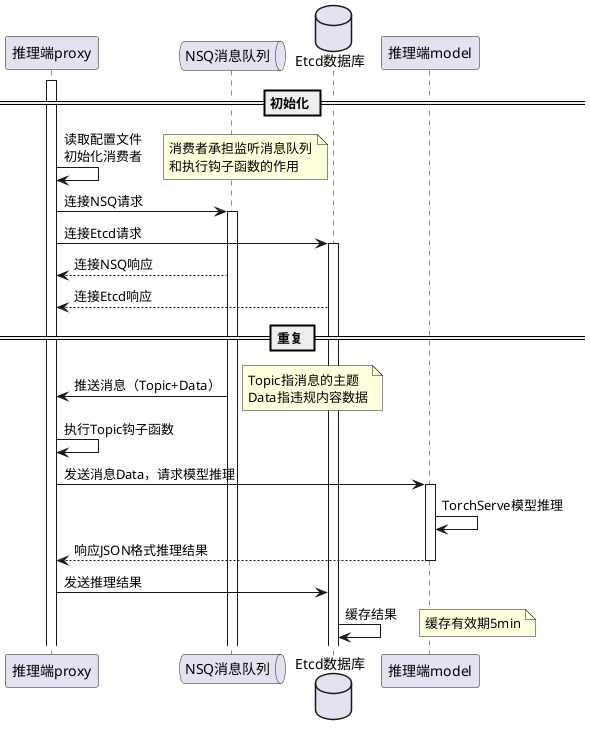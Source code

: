@startuml
'skinparam dpi 512
participant 推理端proxy as proxy
queue       NSQ消息队列       as nsq
database    Etcd数据库    as etcd
participant 推理端model as model
== 初始化 ==
activate proxy
proxy -> proxy: 读取配置文件\n初始化消费者
note right : 消费者承担监听消息队列\n和执行钩子函数的作用
proxy -> nsq: 连接NSQ请求
activate nsq
proxy -> etcd: 连接Etcd请求
activate etcd
nsq -->proxy : 连接NSQ响应
etcd -->proxy : 连接Etcd响应
== 重复 ==
nsq -> proxy: 推送消息（Topic+Data）
note right : Topic指消息的主题\nData指违规内容数据
proxy -> proxy: 执行Topic钩子函数
proxy -> model: 发送消息Data，请求模型推理
activate model
model -> model: TorchServe模型推理
model --> proxy: 响应JSON格式推理结果
deactivate model
proxy -> etcd: 发送推理结果
etcd -> etcd: 缓存结果
note right : 缓存有效期5min
@enduml
